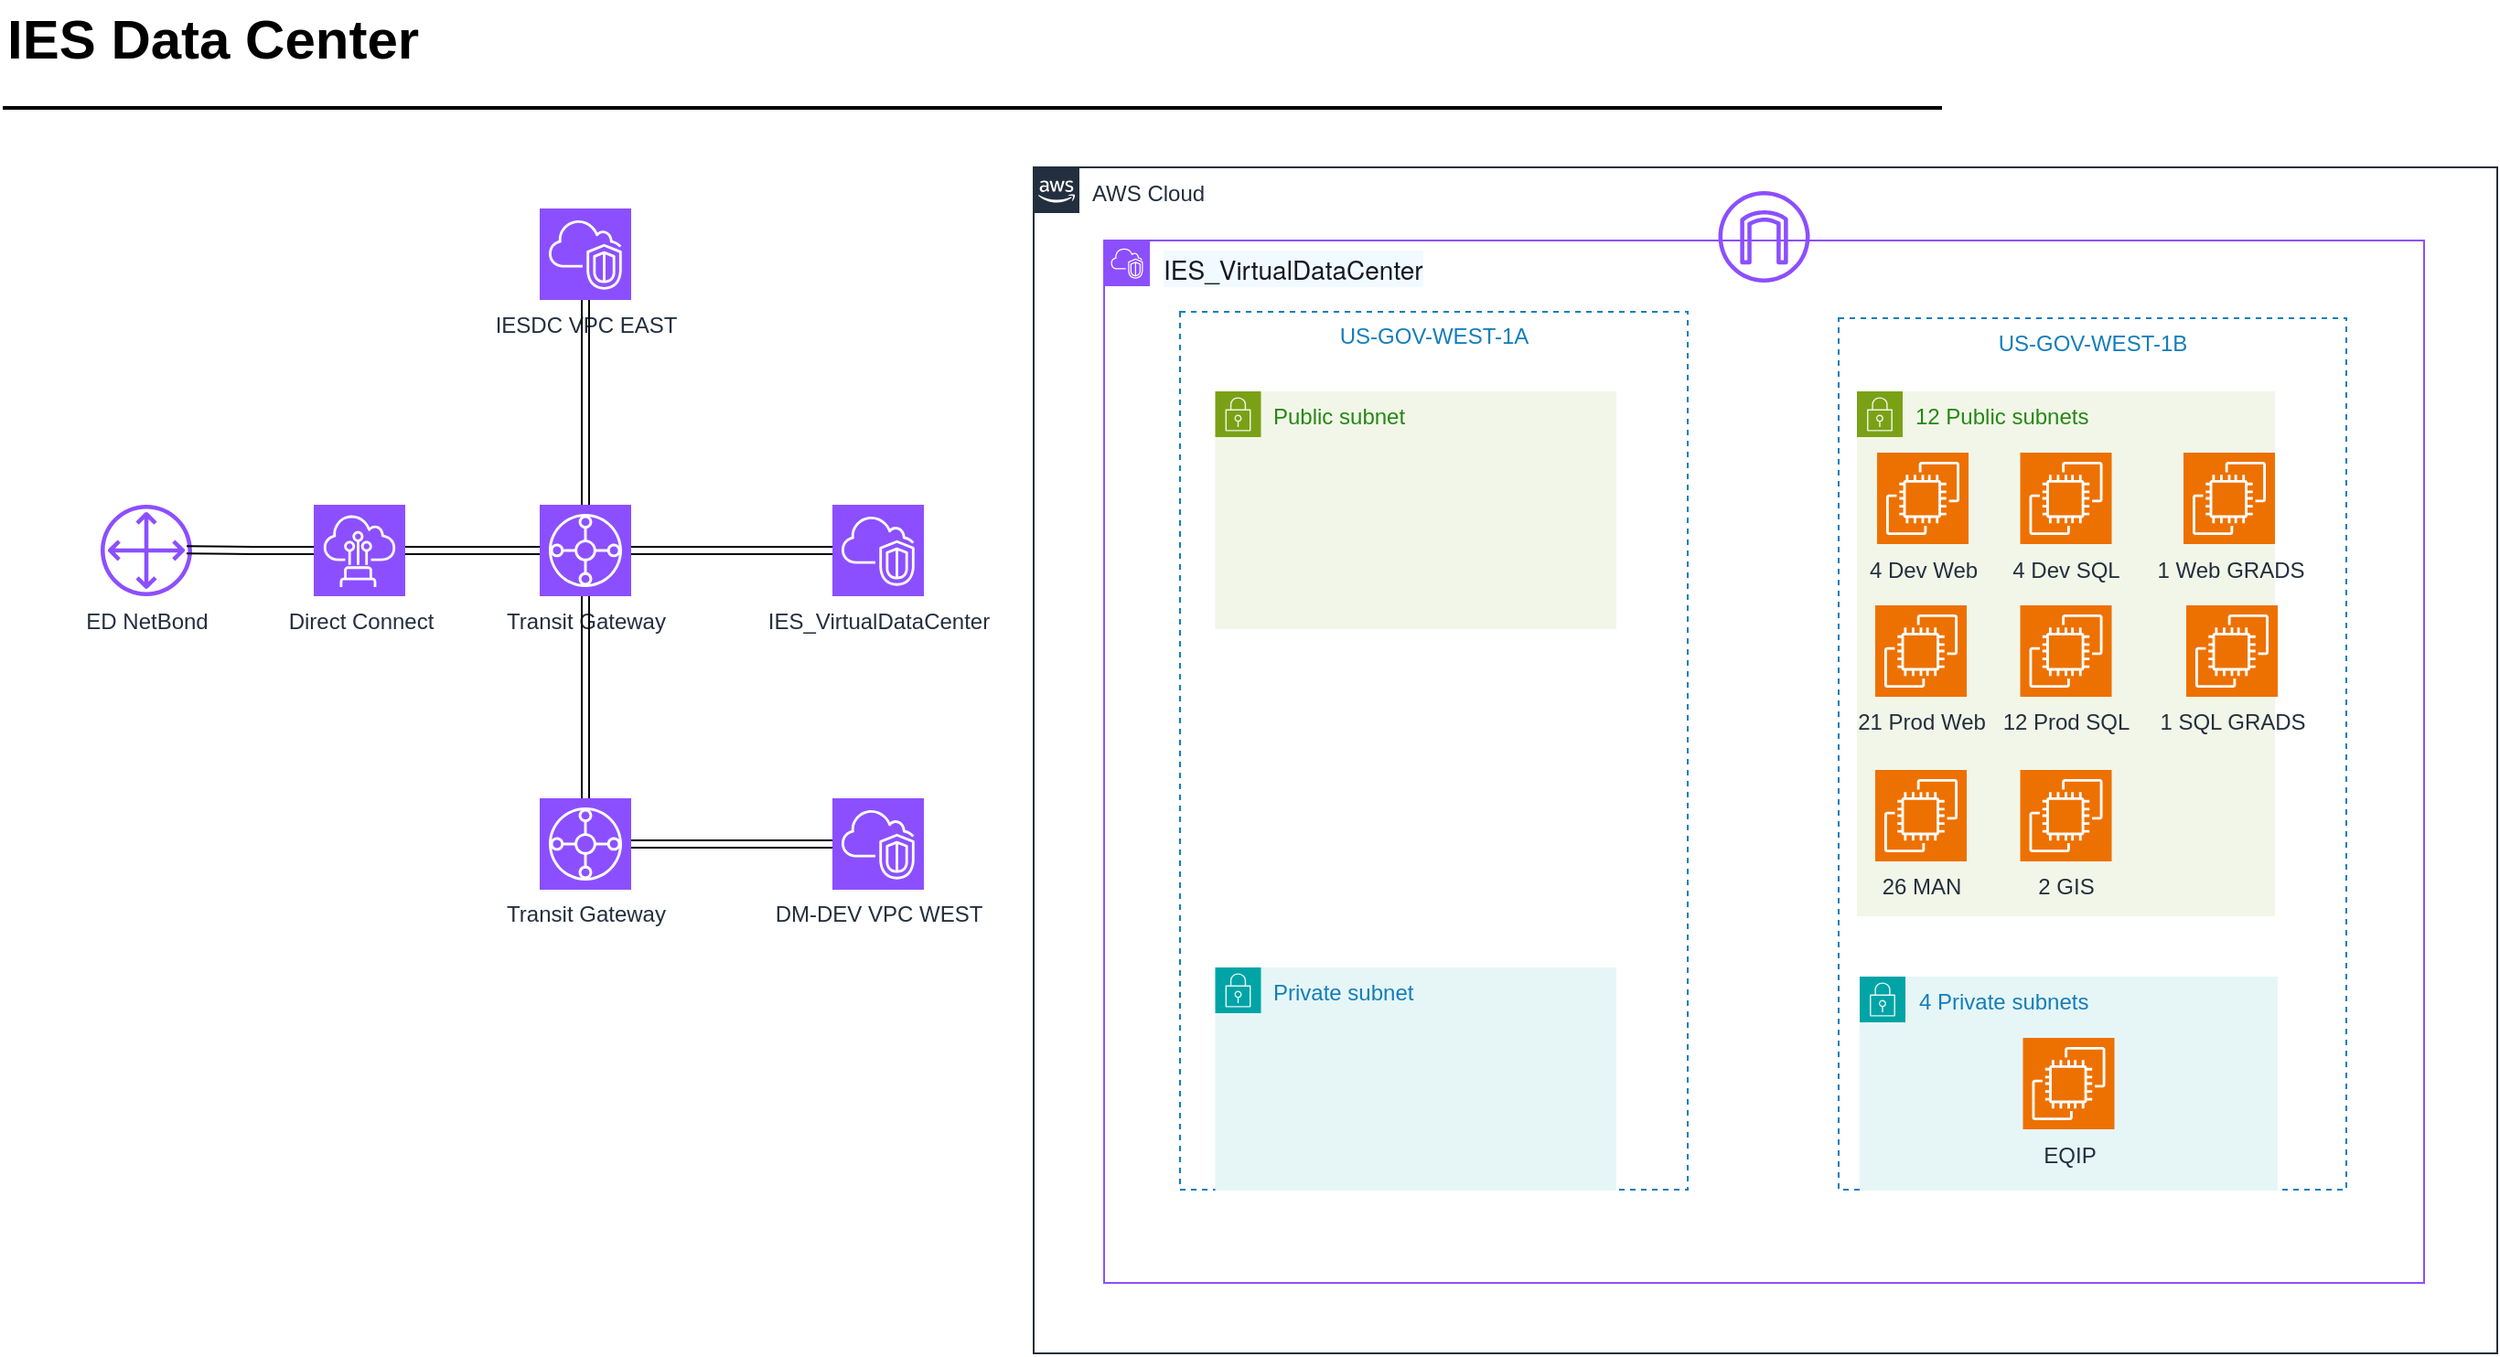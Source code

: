<mxfile version="24.7.17">
  <diagram id="Ht1M8jgEwFfnCIfOTk4-" name="Page-1">
    <mxGraphModel dx="1042" dy="531" grid="1" gridSize="10" guides="1" tooltips="1" connect="1" arrows="1" fold="1" page="1" pageScale="1" pageWidth="827" pageHeight="1169" math="0" shadow="0">
      <root>
        <mxCell id="0" />
        <mxCell id="1" parent="0" />
        <mxCell id="jZVaUwOg5UY3L9NAnvdq-71" value="AWS Cloud" style="points=[[0,0],[0.25,0],[0.5,0],[0.75,0],[1,0],[1,0.25],[1,0.5],[1,0.75],[1,1],[0.75,1],[0.5,1],[0.25,1],[0,1],[0,0.75],[0,0.5],[0,0.25]];outlineConnect=0;gradientColor=none;html=1;whiteSpace=wrap;fontSize=12;fontStyle=0;shape=mxgraph.aws4.group;grIcon=mxgraph.aws4.group_aws_cloud_alt;strokeColor=#232F3E;fillColor=none;verticalAlign=top;align=left;spacingLeft=30;fontColor=#232F3E;dashed=0;labelBackgroundColor=none;container=1;pointerEvents=0;collapsible=0;recursiveResize=0;" parent="1" vertex="1">
          <mxGeometry x="600" y="117.52" width="800" height="648.5" as="geometry" />
        </mxCell>
        <mxCell id="oNecQu99OqWeM5mzem5J-1" value="&lt;span style=&quot;color: rgb(22, 25, 31); font-family: &amp;quot;Amazon Ember&amp;quot;, &amp;quot;Helvetica Neue&amp;quot;, Roboto, Arial, sans-serif; font-size: 14px; text-wrap: nowrap; background-color: rgb(241, 250, 255);&quot;&gt;IES_VirtualDataCenter&lt;/span&gt;" style="points=[[0,0],[0.25,0],[0.5,0],[0.75,0],[1,0],[1,0.25],[1,0.5],[1,0.75],[1,1],[0.75,1],[0.5,1],[0.25,1],[0,1],[0,0.75],[0,0.5],[0,0.25]];outlineConnect=0;gradientColor=none;html=1;whiteSpace=wrap;fontSize=12;fontStyle=0;container=1;pointerEvents=0;collapsible=0;recursiveResize=0;shape=mxgraph.aws4.group;grIcon=mxgraph.aws4.group_vpc2;strokeColor=#8C4FFF;fillColor=none;verticalAlign=top;align=left;spacingLeft=30;fontColor=#AAB7B8;dashed=0;" parent="jZVaUwOg5UY3L9NAnvdq-71" vertex="1">
          <mxGeometry x="38.5" y="40" width="721.5" height="570" as="geometry" />
        </mxCell>
        <mxCell id="2L7zUKSJRENkCaCpx7J2-6" value="US-GOV-WEST-1B" style="fillColor=none;strokeColor=#147EBA;dashed=1;verticalAlign=top;fontStyle=0;fontColor=#147EBA;whiteSpace=wrap;html=1;" vertex="1" parent="oNecQu99OqWeM5mzem5J-1">
          <mxGeometry x="401.5" y="42.48" width="277.5" height="476.5" as="geometry" />
        </mxCell>
        <mxCell id="2L7zUKSJRENkCaCpx7J2-29" value="" style="sketch=0;outlineConnect=0;fontColor=#232F3E;gradientColor=none;fillColor=#8C4FFF;strokeColor=none;dashed=0;verticalLabelPosition=bottom;verticalAlign=top;align=center;html=1;fontSize=12;fontStyle=0;aspect=fixed;pointerEvents=1;shape=mxgraph.aws4.internet_gateway;" vertex="1" parent="oNecQu99OqWeM5mzem5J-1">
          <mxGeometry x="335.75" y="-27" width="50" height="50" as="geometry" />
        </mxCell>
        <mxCell id="2L7zUKSJRENkCaCpx7J2-41" value="4 Private subnets" style="points=[[0,0],[0.25,0],[0.5,0],[0.75,0],[1,0],[1,0.25],[1,0.5],[1,0.75],[1,1],[0.75,1],[0.5,1],[0.25,1],[0,1],[0,0.75],[0,0.5],[0,0.25]];outlineConnect=0;gradientColor=none;html=1;whiteSpace=wrap;fontSize=12;fontStyle=0;container=1;pointerEvents=0;collapsible=0;recursiveResize=0;shape=mxgraph.aws4.group;grIcon=mxgraph.aws4.group_security_group;grStroke=0;strokeColor=#00A4A6;fillColor=#E6F6F7;verticalAlign=top;align=left;spacingLeft=30;fontColor=#147EBA;dashed=0;" vertex="1" parent="oNecQu99OqWeM5mzem5J-1">
          <mxGeometry x="413" y="402.48" width="228.5" height="117" as="geometry" />
        </mxCell>
        <mxCell id="2L7zUKSJRENkCaCpx7J2-48" value="US-GOV-WEST-1A" style="fillColor=none;strokeColor=#147EBA;dashed=1;verticalAlign=top;fontStyle=0;fontColor=#147EBA;whiteSpace=wrap;html=1;" vertex="1" parent="oNecQu99OqWeM5mzem5J-1">
          <mxGeometry x="41.5" y="38.98" width="277.5" height="480" as="geometry" />
        </mxCell>
        <mxCell id="2L7zUKSJRENkCaCpx7J2-49" value="Private subnet" style="points=[[0,0],[0.25,0],[0.5,0],[0.75,0],[1,0],[1,0.25],[1,0.5],[1,0.75],[1,1],[0.75,1],[0.5,1],[0.25,1],[0,1],[0,0.75],[0,0.5],[0,0.25]];outlineConnect=0;gradientColor=none;html=1;whiteSpace=wrap;fontSize=12;fontStyle=0;container=1;pointerEvents=0;collapsible=0;recursiveResize=0;shape=mxgraph.aws4.group;grIcon=mxgraph.aws4.group_security_group;grStroke=0;strokeColor=#00A4A6;fillColor=#E6F6F7;verticalAlign=top;align=left;spacingLeft=30;fontColor=#147EBA;dashed=0;" vertex="1" parent="oNecQu99OqWeM5mzem5J-1">
          <mxGeometry x="60.75" y="397.48" width="219.25" height="122" as="geometry" />
        </mxCell>
        <mxCell id="2L7zUKSJRENkCaCpx7J2-50" value="Public subnet" style="points=[[0,0],[0.25,0],[0.5,0],[0.75,0],[1,0],[1,0.25],[1,0.5],[1,0.75],[1,1],[0.75,1],[0.5,1],[0.25,1],[0,1],[0,0.75],[0,0.5],[0,0.25]];outlineConnect=0;gradientColor=none;html=1;whiteSpace=wrap;fontSize=12;fontStyle=0;container=1;pointerEvents=0;collapsible=0;recursiveResize=0;shape=mxgraph.aws4.group;grIcon=mxgraph.aws4.group_security_group;grStroke=0;strokeColor=#7AA116;fillColor=#F2F6E8;verticalAlign=top;align=left;spacingLeft=30;fontColor=#248814;dashed=0;" vertex="1" parent="oNecQu99OqWeM5mzem5J-1">
          <mxGeometry x="60.75" y="82.48" width="219.25" height="130" as="geometry" />
        </mxCell>
        <mxCell id="2L7zUKSJRENkCaCpx7J2-53" value="" style="group" vertex="1" connectable="0" parent="oNecQu99OqWeM5mzem5J-1">
          <mxGeometry x="411.5" y="82.48" width="230" height="287" as="geometry" />
        </mxCell>
        <mxCell id="2L7zUKSJRENkCaCpx7J2-40" value="12 Public subnets" style="points=[[0,0],[0.25,0],[0.5,0],[0.75,0],[1,0],[1,0.25],[1,0.5],[1,0.75],[1,1],[0.75,1],[0.5,1],[0.25,1],[0,1],[0,0.75],[0,0.5],[0,0.25]];outlineConnect=0;gradientColor=none;html=1;whiteSpace=wrap;fontSize=12;fontStyle=0;container=1;pointerEvents=0;collapsible=0;recursiveResize=0;shape=mxgraph.aws4.group;grIcon=mxgraph.aws4.group_security_group;grStroke=0;strokeColor=#7AA116;fillColor=#F2F6E8;verticalAlign=top;align=left;spacingLeft=30;fontColor=#248814;dashed=0;" vertex="1" parent="2L7zUKSJRENkCaCpx7J2-53">
          <mxGeometry width="228.5" height="287" as="geometry" />
        </mxCell>
        <mxCell id="2L7zUKSJRENkCaCpx7J2-51" value="26 MAN" style="sketch=0;points=[[0,0,0],[0.25,0,0],[0.5,0,0],[0.75,0,0],[1,0,0],[0,1,0],[0.25,1,0],[0.5,1,0],[0.75,1,0],[1,1,0],[0,0.25,0],[0,0.5,0],[0,0.75,0],[1,0.25,0],[1,0.5,0],[1,0.75,0]];outlineConnect=0;fontColor=#232F3E;fillColor=#ED7100;strokeColor=#ffffff;dashed=0;verticalLabelPosition=bottom;verticalAlign=top;align=center;html=1;fontSize=12;fontStyle=0;aspect=fixed;shape=mxgraph.aws4.resourceIcon;resIcon=mxgraph.aws4.ec2;" vertex="1" parent="2L7zUKSJRENkCaCpx7J2-40">
          <mxGeometry x="10" y="207" width="50" height="50" as="geometry" />
        </mxCell>
        <mxCell id="2L7zUKSJRENkCaCpx7J2-54" value="" style="group" vertex="1" connectable="0" parent="2L7zUKSJRENkCaCpx7J2-40">
          <mxGeometry x="11" y="33.5" width="128.25" height="223.5" as="geometry" />
        </mxCell>
        <mxCell id="2L7zUKSJRENkCaCpx7J2-31" value="4 Dev Web" style="sketch=0;points=[[0,0,0],[0.25,0,0],[0.5,0,0],[0.75,0,0],[1,0,0],[0,1,0],[0.25,1,0],[0.5,1,0],[0.75,1,0],[1,1,0],[0,0.25,0],[0,0.5,0],[0,0.75,0],[1,0.25,0],[1,0.5,0],[1,0.75,0]];outlineConnect=0;fontColor=#232F3E;fillColor=#ED7100;strokeColor=#ffffff;dashed=0;verticalLabelPosition=bottom;verticalAlign=top;align=center;html=1;fontSize=12;fontStyle=0;aspect=fixed;shape=mxgraph.aws4.resourceIcon;resIcon=mxgraph.aws4.ec2;" vertex="1" parent="2L7zUKSJRENkCaCpx7J2-54">
          <mxGeometry width="50" height="50" as="geometry" />
        </mxCell>
        <mxCell id="2L7zUKSJRENkCaCpx7J2-52" value="2 GIS" style="sketch=0;points=[[0,0,0],[0.25,0,0],[0.5,0,0],[0.75,0,0],[1,0,0],[0,1,0],[0.25,1,0],[0.5,1,0],[0.75,1,0],[1,1,0],[0,0.25,0],[0,0.5,0],[0,0.75,0],[1,0.25,0],[1,0.5,0],[1,0.75,0]];outlineConnect=0;fontColor=#232F3E;fillColor=#ED7100;strokeColor=#ffffff;dashed=0;verticalLabelPosition=bottom;verticalAlign=top;align=center;html=1;fontSize=12;fontStyle=0;aspect=fixed;shape=mxgraph.aws4.resourceIcon;resIcon=mxgraph.aws4.ec2;" vertex="1" parent="2L7zUKSJRENkCaCpx7J2-54">
          <mxGeometry x="78.25" y="173.5" width="50" height="50" as="geometry" />
        </mxCell>
        <mxCell id="2L7zUKSJRENkCaCpx7J2-44" value="21 Prod Web" style="sketch=0;points=[[0,0,0],[0.25,0,0],[0.5,0,0],[0.75,0,0],[1,0,0],[0,1,0],[0.25,1,0],[0.5,1,0],[0.75,1,0],[1,1,0],[0,0.25,0],[0,0.5,0],[0,0.75,0],[1,0.25,0],[1,0.5,0],[1,0.75,0]];outlineConnect=0;fontColor=#232F3E;fillColor=#ED7100;strokeColor=#ffffff;dashed=0;verticalLabelPosition=bottom;verticalAlign=top;align=center;html=1;fontSize=12;fontStyle=0;aspect=fixed;shape=mxgraph.aws4.resourceIcon;resIcon=mxgraph.aws4.ec2;" vertex="1" parent="2L7zUKSJRENkCaCpx7J2-53">
          <mxGeometry x="10" y="117" width="50" height="50" as="geometry" />
        </mxCell>
        <mxCell id="2L7zUKSJRENkCaCpx7J2-32" value="4 Dev SQL" style="sketch=0;points=[[0,0,0],[0.25,0,0],[0.5,0,0],[0.75,0,0],[1,0,0],[0,1,0],[0.25,1,0],[0.5,1,0],[0.75,1,0],[1,1,0],[0,0.25,0],[0,0.5,0],[0,0.75,0],[1,0.25,0],[1,0.5,0],[1,0.75,0]];outlineConnect=0;fontColor=#232F3E;fillColor=#ED7100;strokeColor=#ffffff;dashed=0;verticalLabelPosition=bottom;verticalAlign=top;align=center;html=1;fontSize=12;fontStyle=0;aspect=fixed;shape=mxgraph.aws4.resourceIcon;resIcon=mxgraph.aws4.ec2;" vertex="1" parent="2L7zUKSJRENkCaCpx7J2-53">
          <mxGeometry x="89.25" y="33.5" width="50" height="50" as="geometry" />
        </mxCell>
        <mxCell id="2L7zUKSJRENkCaCpx7J2-33" value="12 Prod SQL" style="sketch=0;points=[[0,0,0],[0.25,0,0],[0.5,0,0],[0.75,0,0],[1,0,0],[0,1,0],[0.25,1,0],[0.5,1,0],[0.75,1,0],[1,1,0],[0,0.25,0],[0,0.5,0],[0,0.75,0],[1,0.25,0],[1,0.5,0],[1,0.75,0]];outlineConnect=0;fontColor=#232F3E;fillColor=#ED7100;strokeColor=#ffffff;dashed=0;verticalLabelPosition=bottom;verticalAlign=top;align=center;html=1;fontSize=12;fontStyle=0;aspect=fixed;shape=mxgraph.aws4.resourceIcon;resIcon=mxgraph.aws4.ec2;" vertex="1" parent="2L7zUKSJRENkCaCpx7J2-53">
          <mxGeometry x="89.25" y="117" width="50" height="50" as="geometry" />
        </mxCell>
        <mxCell id="2L7zUKSJRENkCaCpx7J2-47" value="1 SQL GRADS" style="sketch=0;points=[[0,0,0],[0.25,0,0],[0.5,0,0],[0.75,0,0],[1,0,0],[0,1,0],[0.25,1,0],[0.5,1,0],[0.75,1,0],[1,1,0],[0,0.25,0],[0,0.5,0],[0,0.75,0],[1,0.25,0],[1,0.5,0],[1,0.75,0]];outlineConnect=0;fontColor=#232F3E;fillColor=#ED7100;strokeColor=#ffffff;dashed=0;verticalLabelPosition=bottom;verticalAlign=top;align=center;html=1;fontSize=12;fontStyle=0;aspect=fixed;shape=mxgraph.aws4.resourceIcon;resIcon=mxgraph.aws4.ec2;" vertex="1" parent="2L7zUKSJRENkCaCpx7J2-53">
          <mxGeometry x="180" y="117" width="50" height="50" as="geometry" />
        </mxCell>
        <mxCell id="2L7zUKSJRENkCaCpx7J2-46" value="1 Web GRADS" style="sketch=0;points=[[0,0,0],[0.25,0,0],[0.5,0,0],[0.75,0,0],[1,0,0],[0,1,0],[0.25,1,0],[0.5,1,0],[0.75,1,0],[1,1,0],[0,0.25,0],[0,0.5,0],[0,0.75,0],[1,0.25,0],[1,0.5,0],[1,0.75,0]];outlineConnect=0;fontColor=#232F3E;fillColor=#ED7100;strokeColor=#ffffff;dashed=0;verticalLabelPosition=bottom;verticalAlign=top;align=center;html=1;fontSize=12;fontStyle=0;aspect=fixed;shape=mxgraph.aws4.resourceIcon;resIcon=mxgraph.aws4.ec2;" vertex="1" parent="2L7zUKSJRENkCaCpx7J2-53">
          <mxGeometry x="178.5" y="33.5" width="50" height="50" as="geometry" />
        </mxCell>
        <mxCell id="2L7zUKSJRENkCaCpx7J2-43" value="EQIP" style="sketch=0;points=[[0,0,0],[0.25,0,0],[0.5,0,0],[0.75,0,0],[1,0,0],[0,1,0],[0.25,1,0],[0.5,1,0],[0.75,1,0],[1,1,0],[0,0.25,0],[0,0.5,0],[0,0.75,0],[1,0.25,0],[1,0.5,0],[1,0.75,0]];outlineConnect=0;fontColor=#232F3E;fillColor=#ED7100;strokeColor=#ffffff;dashed=0;verticalLabelPosition=bottom;verticalAlign=top;align=center;html=1;fontSize=12;fontStyle=0;aspect=fixed;shape=mxgraph.aws4.resourceIcon;resIcon=mxgraph.aws4.ec2;" vertex="1" parent="oNecQu99OqWeM5mzem5J-1">
          <mxGeometry x="502.25" y="435.98" width="50" height="50" as="geometry" />
        </mxCell>
        <mxCell id="-QjtrjUzRDEMRZ5MF8oH-47" value="IES Data Center" style="text;html=1;resizable=0;points=[];autosize=1;align=left;verticalAlign=top;spacingTop=-4;fontSize=30;fontStyle=1;labelBackgroundColor=none;" parent="1" vertex="1">
          <mxGeometry x="36.5" y="26.5" width="240" height="40" as="geometry" />
        </mxCell>
        <mxCell id="SCVMTBWpLvtzJIhz15lM-1" value="" style="line;strokeWidth=2;html=1;fontSize=14;labelBackgroundColor=none;" parent="1" vertex="1">
          <mxGeometry x="36.5" y="80" width="1060" height="10" as="geometry" />
        </mxCell>
        <mxCell id="2L7zUKSJRENkCaCpx7J2-55" value="" style="group" vertex="1" connectable="0" parent="1">
          <mxGeometry x="90" y="140" width="450" height="372.48" as="geometry" />
        </mxCell>
        <mxCell id="2L7zUKSJRENkCaCpx7J2-8" value="Transit Gateway" style="sketch=0;points=[[0,0,0],[0.25,0,0],[0.5,0,0],[0.75,0,0],[1,0,0],[0,1,0],[0.25,1,0],[0.5,1,0],[0.75,1,0],[1,1,0],[0,0.25,0],[0,0.5,0],[0,0.75,0],[1,0.25,0],[1,0.5,0],[1,0.75,0]];outlineConnect=0;fontColor=#232F3E;fillColor=#8C4FFF;strokeColor=#ffffff;dashed=0;verticalLabelPosition=bottom;verticalAlign=top;align=center;html=1;fontSize=12;fontStyle=0;aspect=fixed;shape=mxgraph.aws4.resourceIcon;resIcon=mxgraph.aws4.transit_gateway;" vertex="1" parent="2L7zUKSJRENkCaCpx7J2-55">
          <mxGeometry x="240" y="161.98" width="50" height="50" as="geometry" />
        </mxCell>
        <mxCell id="2L7zUKSJRENkCaCpx7J2-9" value="Transit Gateway" style="sketch=0;points=[[0,0,0],[0.25,0,0],[0.5,0,0],[0.75,0,0],[1,0,0],[0,1,0],[0.25,1,0],[0.5,1,0],[0.75,1,0],[1,1,0],[0,0.25,0],[0,0.5,0],[0,0.75,0],[1,0.25,0],[1,0.5,0],[1,0.75,0]];outlineConnect=0;fontColor=#232F3E;fillColor=#8C4FFF;strokeColor=#ffffff;dashed=0;verticalLabelPosition=bottom;verticalAlign=top;align=center;html=1;fontSize=12;fontStyle=0;aspect=fixed;shape=mxgraph.aws4.resourceIcon;resIcon=mxgraph.aws4.transit_gateway;" vertex="1" parent="2L7zUKSJRENkCaCpx7J2-55">
          <mxGeometry x="240" y="322.48" width="50" height="50" as="geometry" />
        </mxCell>
        <mxCell id="2L7zUKSJRENkCaCpx7J2-12" value="ED NetBond" style="sketch=0;outlineConnect=0;fontColor=#232F3E;gradientColor=none;fillColor=#8C4FFF;strokeColor=none;dashed=0;verticalLabelPosition=bottom;verticalAlign=top;align=center;html=1;fontSize=12;fontStyle=0;aspect=fixed;pointerEvents=1;shape=mxgraph.aws4.customer_gateway;" vertex="1" parent="2L7zUKSJRENkCaCpx7J2-55">
          <mxGeometry y="161.98" width="50" height="50" as="geometry" />
        </mxCell>
        <mxCell id="2L7zUKSJRENkCaCpx7J2-14" value="Direct Connect" style="sketch=0;points=[[0,0,0],[0.25,0,0],[0.5,0,0],[0.75,0,0],[1,0,0],[0,1,0],[0.25,1,0],[0.5,1,0],[0.75,1,0],[1,1,0],[0,0.25,0],[0,0.5,0],[0,0.75,0],[1,0.25,0],[1,0.5,0],[1,0.75,0]];outlineConnect=0;fontColor=#232F3E;fillColor=#8C4FFF;strokeColor=#ffffff;dashed=0;verticalLabelPosition=bottom;verticalAlign=top;align=center;html=1;fontSize=12;fontStyle=0;aspect=fixed;shape=mxgraph.aws4.resourceIcon;resIcon=mxgraph.aws4.direct_connect;" vertex="1" parent="2L7zUKSJRENkCaCpx7J2-55">
          <mxGeometry x="116.5" y="161.98" width="50" height="50" as="geometry" />
        </mxCell>
        <mxCell id="2L7zUKSJRENkCaCpx7J2-15" style="edgeStyle=orthogonalEdgeStyle;rounded=0;orthogonalLoop=1;jettySize=auto;html=1;exitX=0;exitY=0.5;exitDx=0;exitDy=0;exitPerimeter=0;entryX=0.94;entryY=0.494;entryDx=0;entryDy=0;entryPerimeter=0;shape=link;" edge="1" parent="2L7zUKSJRENkCaCpx7J2-55" source="2L7zUKSJRENkCaCpx7J2-14" target="2L7zUKSJRENkCaCpx7J2-12">
          <mxGeometry relative="1" as="geometry" />
        </mxCell>
        <mxCell id="2L7zUKSJRENkCaCpx7J2-16" value="IESDC VPC EAST" style="sketch=0;points=[[0,0,0],[0.25,0,0],[0.5,0,0],[0.75,0,0],[1,0,0],[0,1,0],[0.25,1,0],[0.5,1,0],[0.75,1,0],[1,1,0],[0,0.25,0],[0,0.5,0],[0,0.75,0],[1,0.25,0],[1,0.5,0],[1,0.75,0]];outlineConnect=0;fontColor=#232F3E;fillColor=#8C4FFF;strokeColor=#ffffff;dashed=0;verticalLabelPosition=bottom;verticalAlign=top;align=center;html=1;fontSize=12;fontStyle=0;aspect=fixed;shape=mxgraph.aws4.resourceIcon;resIcon=mxgraph.aws4.vpc;" vertex="1" parent="2L7zUKSJRENkCaCpx7J2-55">
          <mxGeometry x="240" width="50" height="50" as="geometry" />
        </mxCell>
        <mxCell id="2L7zUKSJRENkCaCpx7J2-17" value="DM-DEV VPC WEST" style="sketch=0;points=[[0,0,0],[0.25,0,0],[0.5,0,0],[0.75,0,0],[1,0,0],[0,1,0],[0.25,1,0],[0.5,1,0],[0.75,1,0],[1,1,0],[0,0.25,0],[0,0.5,0],[0,0.75,0],[1,0.25,0],[1,0.5,0],[1,0.75,0]];outlineConnect=0;fontColor=#232F3E;fillColor=#8C4FFF;strokeColor=#ffffff;dashed=0;verticalLabelPosition=bottom;verticalAlign=top;align=center;html=1;fontSize=12;fontStyle=0;aspect=fixed;shape=mxgraph.aws4.resourceIcon;resIcon=mxgraph.aws4.vpc;" vertex="1" parent="2L7zUKSJRENkCaCpx7J2-55">
          <mxGeometry x="400" y="322.48" width="50" height="50" as="geometry" />
        </mxCell>
        <mxCell id="2L7zUKSJRENkCaCpx7J2-18" value="IES_VirtualDataCenter" style="sketch=0;points=[[0,0,0],[0.25,0,0],[0.5,0,0],[0.75,0,0],[1,0,0],[0,1,0],[0.25,1,0],[0.5,1,0],[0.75,1,0],[1,1,0],[0,0.25,0],[0,0.5,0],[0,0.75,0],[1,0.25,0],[1,0.5,0],[1,0.75,0]];outlineConnect=0;fontColor=#232F3E;fillColor=#8C4FFF;strokeColor=#ffffff;dashed=0;verticalLabelPosition=bottom;verticalAlign=top;align=center;html=1;fontSize=12;fontStyle=0;aspect=fixed;shape=mxgraph.aws4.resourceIcon;resIcon=mxgraph.aws4.vpc;" vertex="1" parent="2L7zUKSJRENkCaCpx7J2-55">
          <mxGeometry x="400" y="161.98" width="50" height="50" as="geometry" />
        </mxCell>
        <mxCell id="2L7zUKSJRENkCaCpx7J2-22" style="edgeStyle=orthogonalEdgeStyle;rounded=0;orthogonalLoop=1;jettySize=auto;html=1;exitX=1;exitY=0.5;exitDx=0;exitDy=0;exitPerimeter=0;entryX=0;entryY=0.5;entryDx=0;entryDy=0;entryPerimeter=0;shape=link;" edge="1" parent="2L7zUKSJRENkCaCpx7J2-55" source="2L7zUKSJRENkCaCpx7J2-14" target="2L7zUKSJRENkCaCpx7J2-8">
          <mxGeometry relative="1" as="geometry" />
        </mxCell>
        <mxCell id="2L7zUKSJRENkCaCpx7J2-23" style="edgeStyle=orthogonalEdgeStyle;rounded=0;orthogonalLoop=1;jettySize=auto;html=1;exitX=0.5;exitY=0;exitDx=0;exitDy=0;exitPerimeter=0;entryX=0.5;entryY=1;entryDx=0;entryDy=0;entryPerimeter=0;shape=link;" edge="1" parent="2L7zUKSJRENkCaCpx7J2-55" source="2L7zUKSJRENkCaCpx7J2-8" target="2L7zUKSJRENkCaCpx7J2-16">
          <mxGeometry relative="1" as="geometry" />
        </mxCell>
        <mxCell id="2L7zUKSJRENkCaCpx7J2-24" style="rounded=0;orthogonalLoop=1;jettySize=auto;html=1;exitX=0.5;exitY=1;exitDx=0;exitDy=0;exitPerimeter=0;entryX=0.5;entryY=0;entryDx=0;entryDy=0;entryPerimeter=0;edgeStyle=orthogonalEdgeStyle;shape=link;" edge="1" parent="2L7zUKSJRENkCaCpx7J2-55" source="2L7zUKSJRENkCaCpx7J2-8" target="2L7zUKSJRENkCaCpx7J2-9">
          <mxGeometry relative="1" as="geometry" />
        </mxCell>
        <mxCell id="2L7zUKSJRENkCaCpx7J2-25" style="edgeStyle=orthogonalEdgeStyle;rounded=0;orthogonalLoop=1;jettySize=auto;html=1;exitX=1;exitY=0.5;exitDx=0;exitDy=0;exitPerimeter=0;entryX=0;entryY=0.5;entryDx=0;entryDy=0;entryPerimeter=0;shape=link;" edge="1" parent="2L7zUKSJRENkCaCpx7J2-55" source="2L7zUKSJRENkCaCpx7J2-9" target="2L7zUKSJRENkCaCpx7J2-17">
          <mxGeometry relative="1" as="geometry" />
        </mxCell>
        <mxCell id="2L7zUKSJRENkCaCpx7J2-26" style="edgeStyle=orthogonalEdgeStyle;rounded=0;orthogonalLoop=1;jettySize=auto;html=1;exitX=1;exitY=0.5;exitDx=0;exitDy=0;exitPerimeter=0;entryX=0;entryY=0.5;entryDx=0;entryDy=0;entryPerimeter=0;shape=link;" edge="1" parent="2L7zUKSJRENkCaCpx7J2-55" source="2L7zUKSJRENkCaCpx7J2-8" target="2L7zUKSJRENkCaCpx7J2-18">
          <mxGeometry relative="1" as="geometry" />
        </mxCell>
      </root>
    </mxGraphModel>
  </diagram>
</mxfile>
